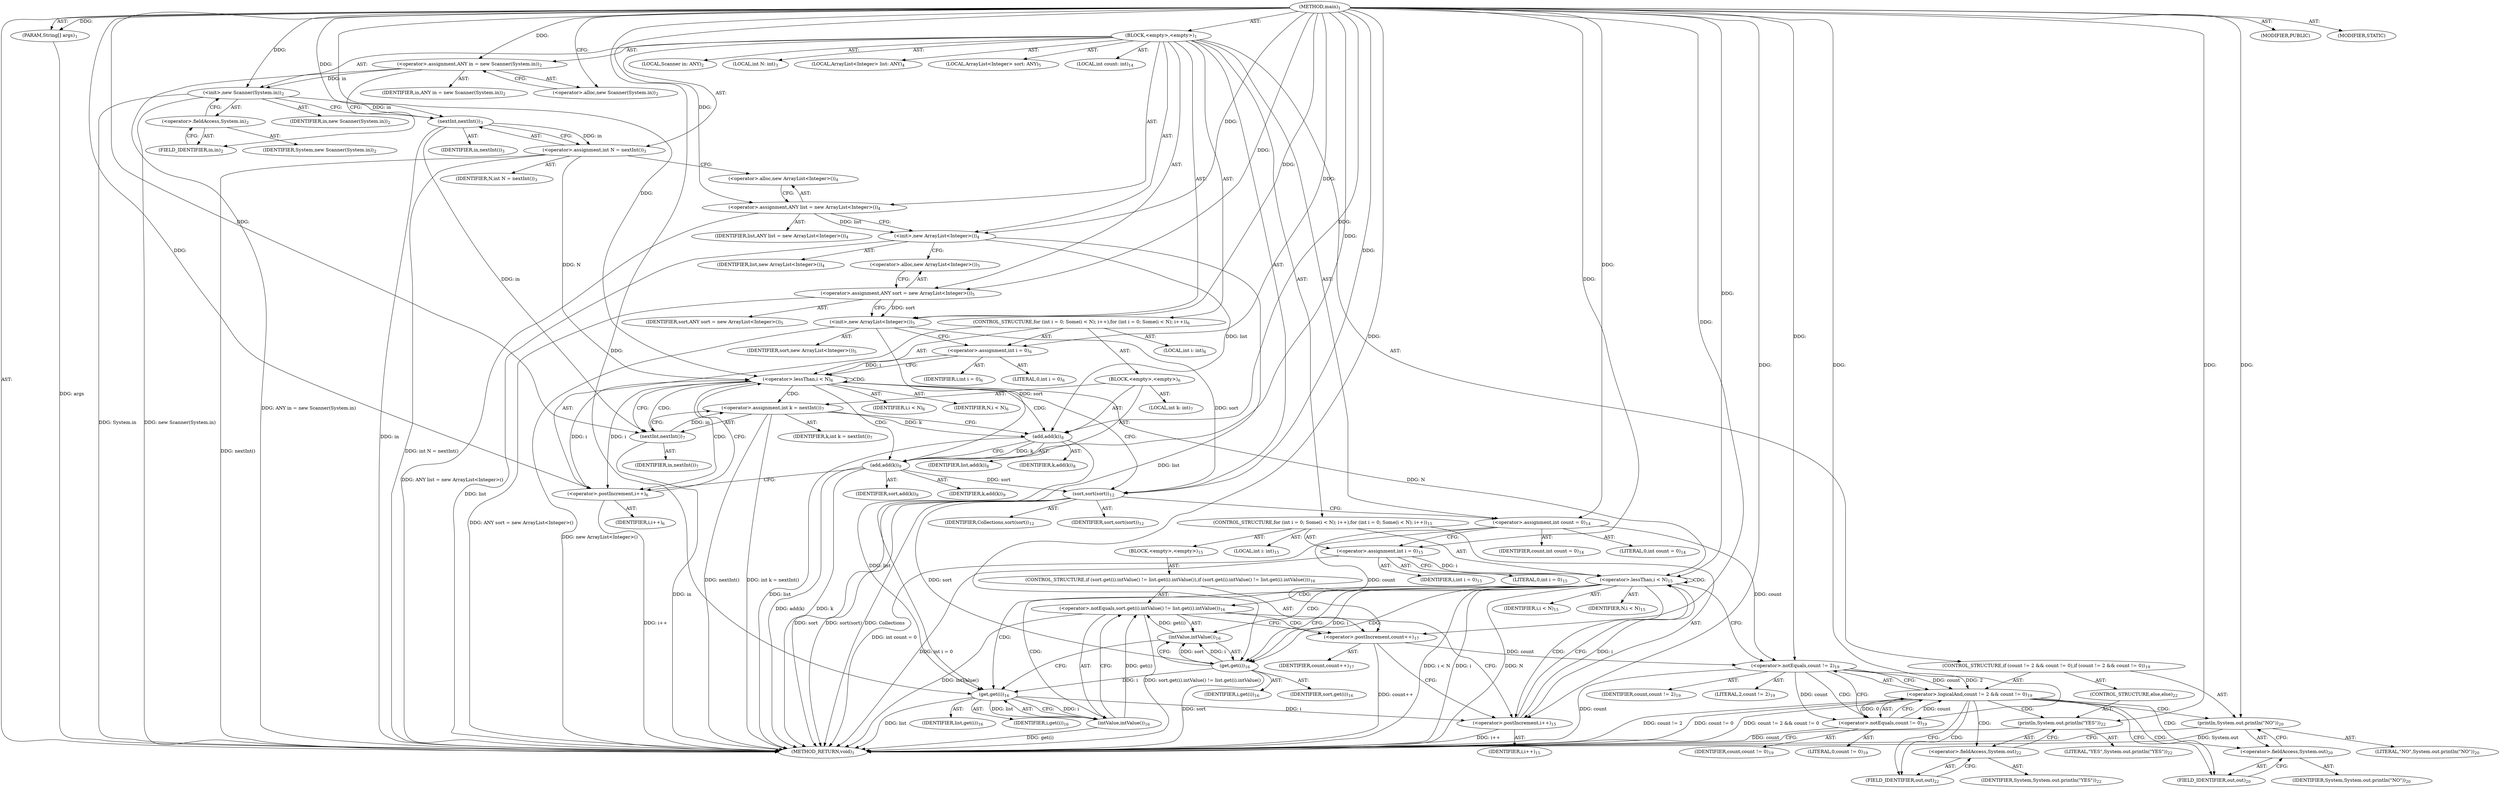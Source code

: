 digraph "main" {  
"23" [label = <(METHOD,main)<SUB>1</SUB>> ]
"24" [label = <(PARAM,String[] args)<SUB>1</SUB>> ]
"25" [label = <(BLOCK,&lt;empty&gt;,&lt;empty&gt;)<SUB>1</SUB>> ]
"4" [label = <(LOCAL,Scanner in: ANY)<SUB>2</SUB>> ]
"26" [label = <(&lt;operator&gt;.assignment,ANY in = new Scanner(System.in))<SUB>2</SUB>> ]
"27" [label = <(IDENTIFIER,in,ANY in = new Scanner(System.in))<SUB>2</SUB>> ]
"28" [label = <(&lt;operator&gt;.alloc,new Scanner(System.in))<SUB>2</SUB>> ]
"29" [label = <(&lt;init&gt;,new Scanner(System.in))<SUB>2</SUB>> ]
"3" [label = <(IDENTIFIER,in,new Scanner(System.in))<SUB>2</SUB>> ]
"30" [label = <(&lt;operator&gt;.fieldAccess,System.in)<SUB>2</SUB>> ]
"31" [label = <(IDENTIFIER,System,new Scanner(System.in))<SUB>2</SUB>> ]
"32" [label = <(FIELD_IDENTIFIER,in,in)<SUB>2</SUB>> ]
"33" [label = <(LOCAL,int N: int)<SUB>3</SUB>> ]
"34" [label = <(&lt;operator&gt;.assignment,int N = nextInt())<SUB>3</SUB>> ]
"35" [label = <(IDENTIFIER,N,int N = nextInt())<SUB>3</SUB>> ]
"36" [label = <(nextInt,nextInt())<SUB>3</SUB>> ]
"37" [label = <(IDENTIFIER,in,nextInt())<SUB>3</SUB>> ]
"6" [label = <(LOCAL,ArrayList&lt;Integer&gt; list: ANY)<SUB>4</SUB>> ]
"38" [label = <(&lt;operator&gt;.assignment,ANY list = new ArrayList&lt;Integer&gt;())<SUB>4</SUB>> ]
"39" [label = <(IDENTIFIER,list,ANY list = new ArrayList&lt;Integer&gt;())<SUB>4</SUB>> ]
"40" [label = <(&lt;operator&gt;.alloc,new ArrayList&lt;Integer&gt;())<SUB>4</SUB>> ]
"41" [label = <(&lt;init&gt;,new ArrayList&lt;Integer&gt;())<SUB>4</SUB>> ]
"5" [label = <(IDENTIFIER,list,new ArrayList&lt;Integer&gt;())<SUB>4</SUB>> ]
"8" [label = <(LOCAL,ArrayList&lt;Integer&gt; sort: ANY)<SUB>5</SUB>> ]
"42" [label = <(&lt;operator&gt;.assignment,ANY sort = new ArrayList&lt;Integer&gt;())<SUB>5</SUB>> ]
"43" [label = <(IDENTIFIER,sort,ANY sort = new ArrayList&lt;Integer&gt;())<SUB>5</SUB>> ]
"44" [label = <(&lt;operator&gt;.alloc,new ArrayList&lt;Integer&gt;())<SUB>5</SUB>> ]
"45" [label = <(&lt;init&gt;,new ArrayList&lt;Integer&gt;())<SUB>5</SUB>> ]
"7" [label = <(IDENTIFIER,sort,new ArrayList&lt;Integer&gt;())<SUB>5</SUB>> ]
"46" [label = <(CONTROL_STRUCTURE,for (int i = 0; Some(i &lt; N); i++),for (int i = 0; Some(i &lt; N); i++))<SUB>6</SUB>> ]
"47" [label = <(LOCAL,int i: int)<SUB>6</SUB>> ]
"48" [label = <(&lt;operator&gt;.assignment,int i = 0)<SUB>6</SUB>> ]
"49" [label = <(IDENTIFIER,i,int i = 0)<SUB>6</SUB>> ]
"50" [label = <(LITERAL,0,int i = 0)<SUB>6</SUB>> ]
"51" [label = <(&lt;operator&gt;.lessThan,i &lt; N)<SUB>6</SUB>> ]
"52" [label = <(IDENTIFIER,i,i &lt; N)<SUB>6</SUB>> ]
"53" [label = <(IDENTIFIER,N,i &lt; N)<SUB>6</SUB>> ]
"54" [label = <(&lt;operator&gt;.postIncrement,i++)<SUB>6</SUB>> ]
"55" [label = <(IDENTIFIER,i,i++)<SUB>6</SUB>> ]
"56" [label = <(BLOCK,&lt;empty&gt;,&lt;empty&gt;)<SUB>6</SUB>> ]
"57" [label = <(LOCAL,int k: int)<SUB>7</SUB>> ]
"58" [label = <(&lt;operator&gt;.assignment,int k = nextInt())<SUB>7</SUB>> ]
"59" [label = <(IDENTIFIER,k,int k = nextInt())<SUB>7</SUB>> ]
"60" [label = <(nextInt,nextInt())<SUB>7</SUB>> ]
"61" [label = <(IDENTIFIER,in,nextInt())<SUB>7</SUB>> ]
"62" [label = <(add,add(k))<SUB>8</SUB>> ]
"63" [label = <(IDENTIFIER,list,add(k))<SUB>8</SUB>> ]
"64" [label = <(IDENTIFIER,k,add(k))<SUB>8</SUB>> ]
"65" [label = <(add,add(k))<SUB>9</SUB>> ]
"66" [label = <(IDENTIFIER,sort,add(k))<SUB>9</SUB>> ]
"67" [label = <(IDENTIFIER,k,add(k))<SUB>9</SUB>> ]
"68" [label = <(sort,sort(sort))<SUB>12</SUB>> ]
"69" [label = <(IDENTIFIER,Collections,sort(sort))<SUB>12</SUB>> ]
"70" [label = <(IDENTIFIER,sort,sort(sort))<SUB>12</SUB>> ]
"71" [label = <(LOCAL,int count: int)<SUB>14</SUB>> ]
"72" [label = <(&lt;operator&gt;.assignment,int count = 0)<SUB>14</SUB>> ]
"73" [label = <(IDENTIFIER,count,int count = 0)<SUB>14</SUB>> ]
"74" [label = <(LITERAL,0,int count = 0)<SUB>14</SUB>> ]
"75" [label = <(CONTROL_STRUCTURE,for (int i = 0; Some(i &lt; N); i++),for (int i = 0; Some(i &lt; N); i++))<SUB>15</SUB>> ]
"76" [label = <(LOCAL,int i: int)<SUB>15</SUB>> ]
"77" [label = <(&lt;operator&gt;.assignment,int i = 0)<SUB>15</SUB>> ]
"78" [label = <(IDENTIFIER,i,int i = 0)<SUB>15</SUB>> ]
"79" [label = <(LITERAL,0,int i = 0)<SUB>15</SUB>> ]
"80" [label = <(&lt;operator&gt;.lessThan,i &lt; N)<SUB>15</SUB>> ]
"81" [label = <(IDENTIFIER,i,i &lt; N)<SUB>15</SUB>> ]
"82" [label = <(IDENTIFIER,N,i &lt; N)<SUB>15</SUB>> ]
"83" [label = <(&lt;operator&gt;.postIncrement,i++)<SUB>15</SUB>> ]
"84" [label = <(IDENTIFIER,i,i++)<SUB>15</SUB>> ]
"85" [label = <(BLOCK,&lt;empty&gt;,&lt;empty&gt;)<SUB>15</SUB>> ]
"86" [label = <(CONTROL_STRUCTURE,if (sort.get(i).intValue() != list.get(i).intValue()),if (sort.get(i).intValue() != list.get(i).intValue()))<SUB>16</SUB>> ]
"87" [label = <(&lt;operator&gt;.notEquals,sort.get(i).intValue() != list.get(i).intValue())<SUB>16</SUB>> ]
"88" [label = <(intValue,intValue())<SUB>16</SUB>> ]
"89" [label = <(get,get(i))<SUB>16</SUB>> ]
"90" [label = <(IDENTIFIER,sort,get(i))<SUB>16</SUB>> ]
"91" [label = <(IDENTIFIER,i,get(i))<SUB>16</SUB>> ]
"92" [label = <(intValue,intValue())<SUB>16</SUB>> ]
"93" [label = <(get,get(i))<SUB>16</SUB>> ]
"94" [label = <(IDENTIFIER,list,get(i))<SUB>16</SUB>> ]
"95" [label = <(IDENTIFIER,i,get(i))<SUB>16</SUB>> ]
"96" [label = <(&lt;operator&gt;.postIncrement,count++)<SUB>17</SUB>> ]
"97" [label = <(IDENTIFIER,count,count++)<SUB>17</SUB>> ]
"98" [label = <(CONTROL_STRUCTURE,if (count != 2 &amp;&amp; count != 0),if (count != 2 &amp;&amp; count != 0))<SUB>19</SUB>> ]
"99" [label = <(&lt;operator&gt;.logicalAnd,count != 2 &amp;&amp; count != 0)<SUB>19</SUB>> ]
"100" [label = <(&lt;operator&gt;.notEquals,count != 2)<SUB>19</SUB>> ]
"101" [label = <(IDENTIFIER,count,count != 2)<SUB>19</SUB>> ]
"102" [label = <(LITERAL,2,count != 2)<SUB>19</SUB>> ]
"103" [label = <(&lt;operator&gt;.notEquals,count != 0)<SUB>19</SUB>> ]
"104" [label = <(IDENTIFIER,count,count != 0)<SUB>19</SUB>> ]
"105" [label = <(LITERAL,0,count != 0)<SUB>19</SUB>> ]
"106" [label = <(println,System.out.println(&quot;NO&quot;))<SUB>20</SUB>> ]
"107" [label = <(&lt;operator&gt;.fieldAccess,System.out)<SUB>20</SUB>> ]
"108" [label = <(IDENTIFIER,System,System.out.println(&quot;NO&quot;))<SUB>20</SUB>> ]
"109" [label = <(FIELD_IDENTIFIER,out,out)<SUB>20</SUB>> ]
"110" [label = <(LITERAL,&quot;NO&quot;,System.out.println(&quot;NO&quot;))<SUB>20</SUB>> ]
"111" [label = <(CONTROL_STRUCTURE,else,else)<SUB>22</SUB>> ]
"112" [label = <(println,System.out.println(&quot;YES&quot;))<SUB>22</SUB>> ]
"113" [label = <(&lt;operator&gt;.fieldAccess,System.out)<SUB>22</SUB>> ]
"114" [label = <(IDENTIFIER,System,System.out.println(&quot;YES&quot;))<SUB>22</SUB>> ]
"115" [label = <(FIELD_IDENTIFIER,out,out)<SUB>22</SUB>> ]
"116" [label = <(LITERAL,&quot;YES&quot;,System.out.println(&quot;YES&quot;))<SUB>22</SUB>> ]
"117" [label = <(MODIFIER,PUBLIC)> ]
"118" [label = <(MODIFIER,STATIC)> ]
"119" [label = <(METHOD_RETURN,void)<SUB>1</SUB>> ]
  "23" -> "24"  [ label = "AST: "] 
  "23" -> "25"  [ label = "AST: "] 
  "23" -> "117"  [ label = "AST: "] 
  "23" -> "118"  [ label = "AST: "] 
  "23" -> "119"  [ label = "AST: "] 
  "25" -> "4"  [ label = "AST: "] 
  "25" -> "26"  [ label = "AST: "] 
  "25" -> "29"  [ label = "AST: "] 
  "25" -> "33"  [ label = "AST: "] 
  "25" -> "34"  [ label = "AST: "] 
  "25" -> "6"  [ label = "AST: "] 
  "25" -> "38"  [ label = "AST: "] 
  "25" -> "41"  [ label = "AST: "] 
  "25" -> "8"  [ label = "AST: "] 
  "25" -> "42"  [ label = "AST: "] 
  "25" -> "45"  [ label = "AST: "] 
  "25" -> "46"  [ label = "AST: "] 
  "25" -> "68"  [ label = "AST: "] 
  "25" -> "71"  [ label = "AST: "] 
  "25" -> "72"  [ label = "AST: "] 
  "25" -> "75"  [ label = "AST: "] 
  "25" -> "98"  [ label = "AST: "] 
  "26" -> "27"  [ label = "AST: "] 
  "26" -> "28"  [ label = "AST: "] 
  "29" -> "3"  [ label = "AST: "] 
  "29" -> "30"  [ label = "AST: "] 
  "30" -> "31"  [ label = "AST: "] 
  "30" -> "32"  [ label = "AST: "] 
  "34" -> "35"  [ label = "AST: "] 
  "34" -> "36"  [ label = "AST: "] 
  "36" -> "37"  [ label = "AST: "] 
  "38" -> "39"  [ label = "AST: "] 
  "38" -> "40"  [ label = "AST: "] 
  "41" -> "5"  [ label = "AST: "] 
  "42" -> "43"  [ label = "AST: "] 
  "42" -> "44"  [ label = "AST: "] 
  "45" -> "7"  [ label = "AST: "] 
  "46" -> "47"  [ label = "AST: "] 
  "46" -> "48"  [ label = "AST: "] 
  "46" -> "51"  [ label = "AST: "] 
  "46" -> "54"  [ label = "AST: "] 
  "46" -> "56"  [ label = "AST: "] 
  "48" -> "49"  [ label = "AST: "] 
  "48" -> "50"  [ label = "AST: "] 
  "51" -> "52"  [ label = "AST: "] 
  "51" -> "53"  [ label = "AST: "] 
  "54" -> "55"  [ label = "AST: "] 
  "56" -> "57"  [ label = "AST: "] 
  "56" -> "58"  [ label = "AST: "] 
  "56" -> "62"  [ label = "AST: "] 
  "56" -> "65"  [ label = "AST: "] 
  "58" -> "59"  [ label = "AST: "] 
  "58" -> "60"  [ label = "AST: "] 
  "60" -> "61"  [ label = "AST: "] 
  "62" -> "63"  [ label = "AST: "] 
  "62" -> "64"  [ label = "AST: "] 
  "65" -> "66"  [ label = "AST: "] 
  "65" -> "67"  [ label = "AST: "] 
  "68" -> "69"  [ label = "AST: "] 
  "68" -> "70"  [ label = "AST: "] 
  "72" -> "73"  [ label = "AST: "] 
  "72" -> "74"  [ label = "AST: "] 
  "75" -> "76"  [ label = "AST: "] 
  "75" -> "77"  [ label = "AST: "] 
  "75" -> "80"  [ label = "AST: "] 
  "75" -> "83"  [ label = "AST: "] 
  "75" -> "85"  [ label = "AST: "] 
  "77" -> "78"  [ label = "AST: "] 
  "77" -> "79"  [ label = "AST: "] 
  "80" -> "81"  [ label = "AST: "] 
  "80" -> "82"  [ label = "AST: "] 
  "83" -> "84"  [ label = "AST: "] 
  "85" -> "86"  [ label = "AST: "] 
  "86" -> "87"  [ label = "AST: "] 
  "86" -> "96"  [ label = "AST: "] 
  "87" -> "88"  [ label = "AST: "] 
  "87" -> "92"  [ label = "AST: "] 
  "88" -> "89"  [ label = "AST: "] 
  "89" -> "90"  [ label = "AST: "] 
  "89" -> "91"  [ label = "AST: "] 
  "92" -> "93"  [ label = "AST: "] 
  "93" -> "94"  [ label = "AST: "] 
  "93" -> "95"  [ label = "AST: "] 
  "96" -> "97"  [ label = "AST: "] 
  "98" -> "99"  [ label = "AST: "] 
  "98" -> "106"  [ label = "AST: "] 
  "98" -> "111"  [ label = "AST: "] 
  "99" -> "100"  [ label = "AST: "] 
  "99" -> "103"  [ label = "AST: "] 
  "100" -> "101"  [ label = "AST: "] 
  "100" -> "102"  [ label = "AST: "] 
  "103" -> "104"  [ label = "AST: "] 
  "103" -> "105"  [ label = "AST: "] 
  "106" -> "107"  [ label = "AST: "] 
  "106" -> "110"  [ label = "AST: "] 
  "107" -> "108"  [ label = "AST: "] 
  "107" -> "109"  [ label = "AST: "] 
  "111" -> "112"  [ label = "AST: "] 
  "112" -> "113"  [ label = "AST: "] 
  "112" -> "116"  [ label = "AST: "] 
  "113" -> "114"  [ label = "AST: "] 
  "113" -> "115"  [ label = "AST: "] 
  "26" -> "32"  [ label = "CFG: "] 
  "29" -> "36"  [ label = "CFG: "] 
  "34" -> "40"  [ label = "CFG: "] 
  "38" -> "41"  [ label = "CFG: "] 
  "41" -> "44"  [ label = "CFG: "] 
  "42" -> "45"  [ label = "CFG: "] 
  "45" -> "48"  [ label = "CFG: "] 
  "68" -> "72"  [ label = "CFG: "] 
  "72" -> "77"  [ label = "CFG: "] 
  "28" -> "26"  [ label = "CFG: "] 
  "30" -> "29"  [ label = "CFG: "] 
  "36" -> "34"  [ label = "CFG: "] 
  "40" -> "38"  [ label = "CFG: "] 
  "44" -> "42"  [ label = "CFG: "] 
  "48" -> "51"  [ label = "CFG: "] 
  "51" -> "60"  [ label = "CFG: "] 
  "51" -> "68"  [ label = "CFG: "] 
  "54" -> "51"  [ label = "CFG: "] 
  "77" -> "80"  [ label = "CFG: "] 
  "80" -> "89"  [ label = "CFG: "] 
  "80" -> "100"  [ label = "CFG: "] 
  "83" -> "80"  [ label = "CFG: "] 
  "99" -> "109"  [ label = "CFG: "] 
  "99" -> "115"  [ label = "CFG: "] 
  "106" -> "119"  [ label = "CFG: "] 
  "32" -> "30"  [ label = "CFG: "] 
  "58" -> "62"  [ label = "CFG: "] 
  "62" -> "65"  [ label = "CFG: "] 
  "65" -> "54"  [ label = "CFG: "] 
  "100" -> "99"  [ label = "CFG: "] 
  "100" -> "103"  [ label = "CFG: "] 
  "103" -> "99"  [ label = "CFG: "] 
  "107" -> "106"  [ label = "CFG: "] 
  "112" -> "119"  [ label = "CFG: "] 
  "60" -> "58"  [ label = "CFG: "] 
  "87" -> "96"  [ label = "CFG: "] 
  "87" -> "83"  [ label = "CFG: "] 
  "96" -> "83"  [ label = "CFG: "] 
  "109" -> "107"  [ label = "CFG: "] 
  "113" -> "112"  [ label = "CFG: "] 
  "88" -> "93"  [ label = "CFG: "] 
  "92" -> "87"  [ label = "CFG: "] 
  "115" -> "113"  [ label = "CFG: "] 
  "89" -> "88"  [ label = "CFG: "] 
  "93" -> "92"  [ label = "CFG: "] 
  "23" -> "28"  [ label = "CFG: "] 
  "24" -> "119"  [ label = "DDG: args"] 
  "26" -> "119"  [ label = "DDG: ANY in = new Scanner(System.in)"] 
  "29" -> "119"  [ label = "DDG: System.in"] 
  "29" -> "119"  [ label = "DDG: new Scanner(System.in)"] 
  "36" -> "119"  [ label = "DDG: in"] 
  "34" -> "119"  [ label = "DDG: nextInt()"] 
  "34" -> "119"  [ label = "DDG: int N = nextInt()"] 
  "38" -> "119"  [ label = "DDG: ANY list = new ArrayList&lt;Integer&gt;()"] 
  "41" -> "119"  [ label = "DDG: list"] 
  "42" -> "119"  [ label = "DDG: ANY sort = new ArrayList&lt;Integer&gt;()"] 
  "45" -> "119"  [ label = "DDG: new ArrayList&lt;Integer&gt;()"] 
  "68" -> "119"  [ label = "DDG: sort"] 
  "68" -> "119"  [ label = "DDG: sort(sort)"] 
  "72" -> "119"  [ label = "DDG: int count = 0"] 
  "77" -> "119"  [ label = "DDG: int i = 0"] 
  "80" -> "119"  [ label = "DDG: i"] 
  "80" -> "119"  [ label = "DDG: N"] 
  "80" -> "119"  [ label = "DDG: i &lt; N"] 
  "100" -> "119"  [ label = "DDG: count"] 
  "99" -> "119"  [ label = "DDG: count != 2"] 
  "103" -> "119"  [ label = "DDG: count"] 
  "99" -> "119"  [ label = "DDG: count != 0"] 
  "99" -> "119"  [ label = "DDG: count != 2 &amp;&amp; count != 0"] 
  "106" -> "119"  [ label = "DDG: System.out"] 
  "89" -> "119"  [ label = "DDG: sort"] 
  "87" -> "119"  [ label = "DDG: intValue()"] 
  "93" -> "119"  [ label = "DDG: list"] 
  "92" -> "119"  [ label = "DDG: get(i)"] 
  "87" -> "119"  [ label = "DDG: sort.get(i).intValue() != list.get(i).intValue()"] 
  "96" -> "119"  [ label = "DDG: count++"] 
  "83" -> "119"  [ label = "DDG: i++"] 
  "60" -> "119"  [ label = "DDG: in"] 
  "58" -> "119"  [ label = "DDG: nextInt()"] 
  "58" -> "119"  [ label = "DDG: int k = nextInt()"] 
  "62" -> "119"  [ label = "DDG: list"] 
  "65" -> "119"  [ label = "DDG: k"] 
  "65" -> "119"  [ label = "DDG: add(k)"] 
  "54" -> "119"  [ label = "DDG: i++"] 
  "68" -> "119"  [ label = "DDG: Collections"] 
  "23" -> "24"  [ label = "DDG: "] 
  "23" -> "26"  [ label = "DDG: "] 
  "36" -> "34"  [ label = "DDG: in"] 
  "23" -> "38"  [ label = "DDG: "] 
  "23" -> "42"  [ label = "DDG: "] 
  "23" -> "72"  [ label = "DDG: "] 
  "26" -> "29"  [ label = "DDG: in"] 
  "23" -> "29"  [ label = "DDG: "] 
  "38" -> "41"  [ label = "DDG: list"] 
  "23" -> "41"  [ label = "DDG: "] 
  "42" -> "45"  [ label = "DDG: sort"] 
  "23" -> "45"  [ label = "DDG: "] 
  "23" -> "48"  [ label = "DDG: "] 
  "23" -> "68"  [ label = "DDG: "] 
  "45" -> "68"  [ label = "DDG: sort"] 
  "65" -> "68"  [ label = "DDG: sort"] 
  "23" -> "77"  [ label = "DDG: "] 
  "29" -> "36"  [ label = "DDG: in"] 
  "23" -> "36"  [ label = "DDG: "] 
  "48" -> "51"  [ label = "DDG: i"] 
  "54" -> "51"  [ label = "DDG: i"] 
  "23" -> "51"  [ label = "DDG: "] 
  "34" -> "51"  [ label = "DDG: N"] 
  "51" -> "54"  [ label = "DDG: i"] 
  "23" -> "54"  [ label = "DDG: "] 
  "60" -> "58"  [ label = "DDG: in"] 
  "77" -> "80"  [ label = "DDG: i"] 
  "83" -> "80"  [ label = "DDG: i"] 
  "23" -> "80"  [ label = "DDG: "] 
  "51" -> "80"  [ label = "DDG: N"] 
  "93" -> "83"  [ label = "DDG: i"] 
  "23" -> "83"  [ label = "DDG: "] 
  "100" -> "99"  [ label = "DDG: count"] 
  "100" -> "99"  [ label = "DDG: 2"] 
  "103" -> "99"  [ label = "DDG: count"] 
  "103" -> "99"  [ label = "DDG: 0"] 
  "23" -> "106"  [ label = "DDG: "] 
  "41" -> "62"  [ label = "DDG: list"] 
  "23" -> "62"  [ label = "DDG: "] 
  "58" -> "62"  [ label = "DDG: k"] 
  "45" -> "65"  [ label = "DDG: sort"] 
  "23" -> "65"  [ label = "DDG: "] 
  "62" -> "65"  [ label = "DDG: k"] 
  "72" -> "100"  [ label = "DDG: count"] 
  "96" -> "100"  [ label = "DDG: count"] 
  "23" -> "100"  [ label = "DDG: "] 
  "100" -> "103"  [ label = "DDG: count"] 
  "23" -> "103"  [ label = "DDG: "] 
  "23" -> "112"  [ label = "DDG: "] 
  "36" -> "60"  [ label = "DDG: in"] 
  "23" -> "60"  [ label = "DDG: "] 
  "88" -> "87"  [ label = "DDG: get(i)"] 
  "92" -> "87"  [ label = "DDG: get(i)"] 
  "72" -> "96"  [ label = "DDG: count"] 
  "23" -> "96"  [ label = "DDG: "] 
  "89" -> "88"  [ label = "DDG: sort"] 
  "89" -> "88"  [ label = "DDG: i"] 
  "93" -> "92"  [ label = "DDG: list"] 
  "93" -> "92"  [ label = "DDG: i"] 
  "68" -> "89"  [ label = "DDG: sort"] 
  "23" -> "89"  [ label = "DDG: "] 
  "80" -> "89"  [ label = "DDG: i"] 
  "41" -> "93"  [ label = "DDG: list"] 
  "62" -> "93"  [ label = "DDG: list"] 
  "23" -> "93"  [ label = "DDG: "] 
  "89" -> "93"  [ label = "DDG: i"] 
  "51" -> "58"  [ label = "CDG: "] 
  "51" -> "60"  [ label = "CDG: "] 
  "51" -> "51"  [ label = "CDG: "] 
  "51" -> "65"  [ label = "CDG: "] 
  "51" -> "54"  [ label = "CDG: "] 
  "51" -> "62"  [ label = "CDG: "] 
  "80" -> "80"  [ label = "CDG: "] 
  "80" -> "83"  [ label = "CDG: "] 
  "80" -> "89"  [ label = "CDG: "] 
  "80" -> "88"  [ label = "CDG: "] 
  "80" -> "92"  [ label = "CDG: "] 
  "80" -> "87"  [ label = "CDG: "] 
  "80" -> "93"  [ label = "CDG: "] 
  "99" -> "107"  [ label = "CDG: "] 
  "99" -> "115"  [ label = "CDG: "] 
  "99" -> "113"  [ label = "CDG: "] 
  "99" -> "106"  [ label = "CDG: "] 
  "99" -> "112"  [ label = "CDG: "] 
  "99" -> "109"  [ label = "CDG: "] 
  "100" -> "103"  [ label = "CDG: "] 
  "87" -> "96"  [ label = "CDG: "] 
}
